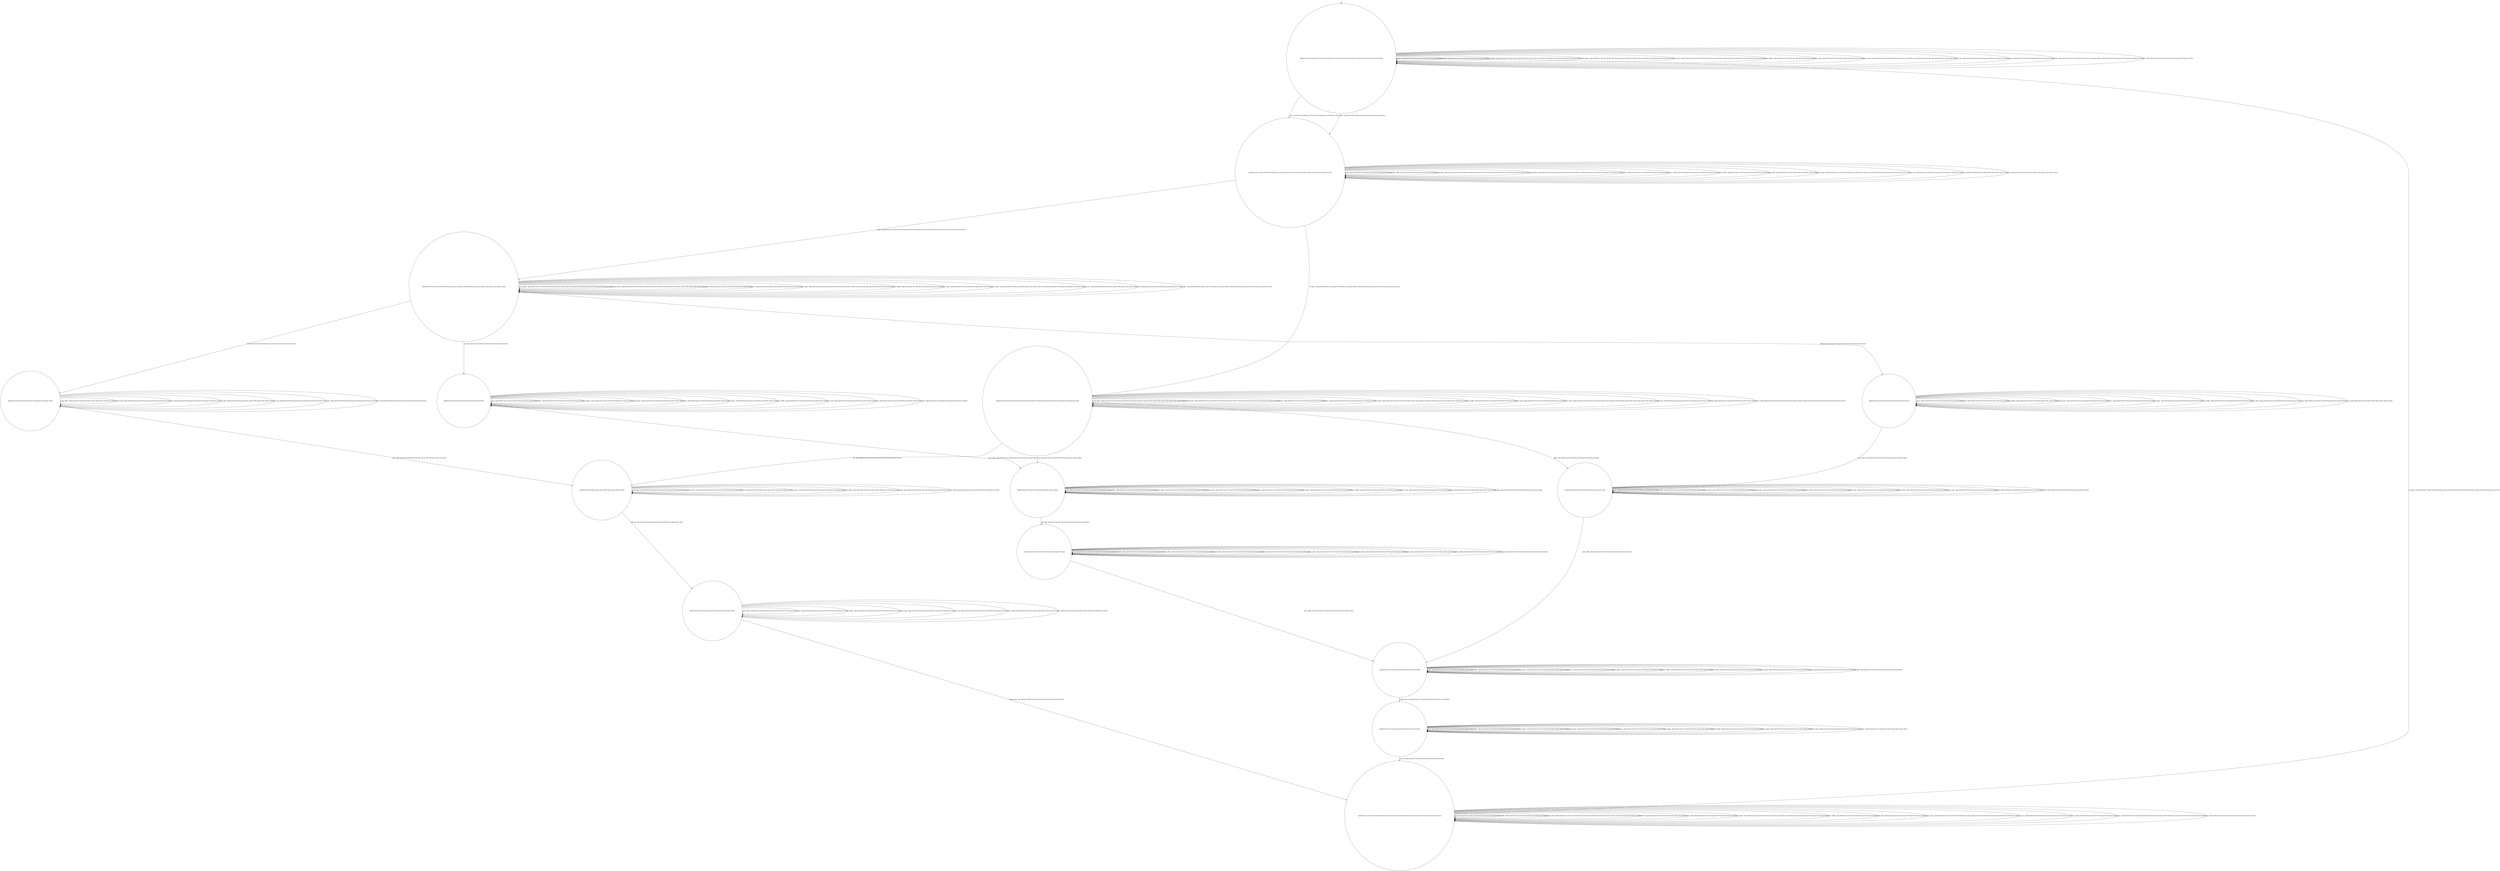 digraph g {
	edge [lblstyle="above, sloped"];
	s0 [shape="circle" label="0@[((EUR and TEA and not DOL and not TON and not CAP and not COF) or (EUR and COF and CAP and TON and not DOL and not TEA))]"];
	s1 [shape="circle" label="1@[((EUR and COF and CAP and TON and not DOL and not TEA) or (EUR and TEA and not DOL and not TON and not CAP and not COF))]"];
	s2 [shape="circle" label="2@[((EUR and COF and CAP and TON and not DOL and not TEA) or (EUR and TEA and not DOL and not TON and not CAP and not COF))]"];
	s3 [shape="circle" label="3@[((EUR and COF and CAP and TON and not DOL and not TEA) or (EUR and TEA and not DOL and not TON and not CAP and not COF))]"];
	s4 [shape="circle" label="4@[((EUR and TEA and not DOL and not TON and not CAP and not COF))]"];
	s5 [shape="circle" label="5@[((EUR and TEA and not DOL and not TON and not CAP and not COF))]"];
	s6 [shape="circle" label="6@[((EUR and TEA and not DOL and not TON and not CAP and not COF))]"];
	s7 [shape="circle" label="7@[((EUR and COF and CAP and TON and not DOL and not TEA) or (EUR and TEA and not DOL and not TON and not CAP and not COF))]"];
	s8 [shape="circle" label="8@[((EUR and COF and CAP and TON and not DOL and not TEA))]"];
	s9 [shape="circle" label="9@[((EUR and COF and CAP and TON and not DOL and not TEA))]"];
	s10 [shape="circle" label="10@[((EUR and COF and CAP and TON and not DOL and not TEA))]"];
	s11 [shape="circle" label="11@[((EUR and COF and CAP and TON and not DOL and not TEA))]"];
	s12 [shape="circle" label="12@[((EUR and COF and CAP and TON and not DOL and not TEA))]"];
	s13 [shape="circle" label="13@[((EUR and COF and CAP and TON and not DOL and not TEA))]"];
	s14 [shape="circle" label="14@[((EUR and COF and CAP and TON and not DOL and not TEA))]"];
	s0 -> s0 [label="cap / nok() [((EUR and COF and CAP and TON and not DOL and not TEA))]"];
	s0 -> s0 [label="coffee / nok() [((EUR and COF and CAP and TON and not DOL and not TEA))]"];
	s0 -> s0 [label="cup_taken / nok() [((EUR and COF and CAP and TON and not DOL and not TEA) or (EUR and TEA and not DOL and not TON and not CAP and not COF))]"];
	s0 -> s0 [label="display_done / nok() [((EUR and COF and CAP and TON and not DOL and not TEA) or (EUR and TEA and not DOL and not TON and not CAP and not COF))]"];
	s0 -> s1 [label="dollar / ok() [((EUR and COF and CAP and TON and not DOL and not TEA))]"];
	s0 -> s1 [label="euro / ok() [((EUR and TEA and not DOL and not TON and not CAP and not COF))]"];
	s0 -> s0 [label="no_sugar / nok() [((EUR and COF and CAP and TON and not DOL and not TEA) or (EUR and TEA and not DOL and not TON and not CAP and not COF))]"];
	s0 -> s0 [label="pour_coffee / nok() [((EUR and COF and CAP and TON and not DOL and not TEA))]"];
	s0 -> s0 [label="pour_milk / nok() [((EUR and COF and CAP and TON and not DOL and not TEA))]"];
	s0 -> s0 [label="pour_sugar / nok() [((EUR and COF and CAP and TON and not DOL and not TEA) or (EUR and TEA and not DOL and not TON and not CAP and not COF))]"];
	s0 -> s0 [label="pour_tea / nok() [((EUR and TEA and not DOL and not TON and not CAP and not COF))]"];
	s0 -> s0 [label="ring / nok() [((EUR and COF and CAP and TON and not DOL and not TEA))]"];
	s0 -> s0 [label="sugar / nok() [((EUR and COF and CAP and TON and not DOL and not TEA) or (EUR and TEA and not DOL and not TON and not CAP and not COF))]"];
	s0 -> s0 [label="tea / nok() [((EUR and TEA and not DOL and not TON and not CAP and not COF))]"];
	s1 -> s1 [label="cap / nok() [((EUR and COF and CAP and TON and not DOL and not TEA))]"];
	s1 -> s1 [label="coffee / nok() [((EUR and COF and CAP and TON and not DOL and not TEA))]"];
	s1 -> s1 [label="cup_taken / nok() [((EUR and COF and CAP and TON and not DOL and not TEA) or (EUR and TEA and not DOL and not TON and not CAP and not COF))]"];
	s1 -> s1 [label="display_done / nok() [((EUR and COF and CAP and TON and not DOL and not TEA) or (EUR and TEA and not DOL and not TON and not CAP and not COF))]"];
	s1 -> s1 [label="dollar / nok() [((EUR and COF and CAP and TON and not DOL and not TEA))]"];
	s1 -> s1 [label="euro / nok() [((EUR and TEA and not DOL and not TON and not CAP and not COF))]"];
	s1 -> s2 [label="no_sugar / ok() [((EUR and COF and CAP and TON and not DOL and not TEA) or (EUR and TEA and not DOL and not TON and not CAP and not COF))]"];
	s1 -> s1 [label="pour_coffee / nok() [((EUR and COF and CAP and TON and not DOL and not TEA))]"];
	s1 -> s1 [label="pour_milk / nok() [((EUR and COF and CAP and TON and not DOL and not TEA))]"];
	s1 -> s1 [label="pour_sugar / nok() [((EUR and COF and CAP and TON and not DOL and not TEA) or (EUR and TEA and not DOL and not TON and not CAP and not COF))]"];
	s1 -> s1 [label="pour_tea / nok() [((EUR and TEA and not DOL and not TON and not CAP and not COF))]"];
	s1 -> s1 [label="ring / nok() [((EUR and COF and CAP and TON and not DOL and not TEA))]"];
	s1 -> s3 [label="sugar / ok() [((EUR and COF and CAP and TON and not DOL and not TEA) or (EUR and TEA and not DOL and not TON and not CAP and not COF))]"];
	s1 -> s1 [label="tea / nok() [((EUR and TEA and not DOL and not TON and not CAP and not COF))]"];
	s2 -> s10 [label="cap / ok() [((EUR and COF and CAP and TON and not DOL and not TEA))]"];
	s2 -> s11 [label="coffee / ok() [((EUR and COF and CAP and TON and not DOL and not TEA))]"];
	s2 -> s2 [label="cup_taken / nok() [((EUR and COF and CAP and TON and not DOL and not TEA) or (EUR and TEA and not DOL and not TON and not CAP and not COF))]"];
	s2 -> s2 [label="display_done / nok() [((EUR and COF and CAP and TON and not DOL and not TEA) or (EUR and TEA and not DOL and not TON and not CAP and not COF))]"];
	s2 -> s2 [label="dollar / nok() [((EUR and COF and CAP and TON and not DOL and not TEA))]"];
	s2 -> s2 [label="euro / nok() [((EUR and TEA and not DOL and not TON and not CAP and not COF))]"];
	s2 -> s2 [label="no_sugar / nok() [((EUR and COF and CAP and TON and not DOL and not TEA) or (EUR and TEA and not DOL and not TON and not CAP and not COF))]"];
	s2 -> s2 [label="pour_coffee / nok() [((EUR and COF and CAP and TON and not DOL and not TEA))]"];
	s2 -> s2 [label="pour_milk / nok() [((EUR and COF and CAP and TON and not DOL and not TEA))]"];
	s2 -> s2 [label="pour_sugar / nok() [((EUR and COF and CAP and TON and not DOL and not TEA) or (EUR and TEA and not DOL and not TON and not CAP and not COF))]"];
	s2 -> s2 [label="pour_tea / nok() [((EUR and TEA and not DOL and not TON and not CAP and not COF))]"];
	s2 -> s2 [label="ring / nok() [((EUR and COF and CAP and TON and not DOL and not TEA))]"];
	s2 -> s2 [label="sugar / void() [((EUR and COF and CAP and TON and not DOL and not TEA) or (EUR and TEA and not DOL and not TON and not CAP and not COF))]"];
	s2 -> s5 [label="tea / ok() [((EUR and TEA and not DOL and not TON and not CAP and not COF))]"];
	s3 -> s8 [label="cap / ok() [((EUR and COF and CAP and TON and not DOL and not TEA))]"];
	s3 -> s9 [label="coffee / ok() [((EUR and COF and CAP and TON and not DOL and not TEA))]"];
	s3 -> s3 [label="cup_taken / nok() [((EUR and COF and CAP and TON and not DOL and not TEA) or (EUR and TEA and not DOL and not TON and not CAP and not COF))]"];
	s3 -> s3 [label="display_done / nok() [((EUR and COF and CAP and TON and not DOL and not TEA) or (EUR and TEA and not DOL and not TON and not CAP and not COF))]"];
	s3 -> s3 [label="dollar / nok() [((EUR and COF and CAP and TON and not DOL and not TEA))]"];
	s3 -> s3 [label="euro / nok() [((EUR and TEA and not DOL and not TON and not CAP and not COF))]"];
	s3 -> s3 [label="no_sugar / void() [((EUR and COF and CAP and TON and not DOL and not TEA) or (EUR and TEA and not DOL and not TON and not CAP and not COF))]"];
	s3 -> s3 [label="pour_coffee / nok() [((EUR and COF and CAP and TON and not DOL and not TEA))]"];
	s3 -> s3 [label="pour_milk / nok() [((EUR and COF and CAP and TON and not DOL and not TEA))]"];
	s3 -> s3 [label="pour_sugar / nok() [((EUR and COF and CAP and TON and not DOL and not TEA) or (EUR and TEA and not DOL and not TON and not CAP and not COF))]"];
	s3 -> s3 [label="pour_tea / nok() [((EUR and TEA and not DOL and not TON and not CAP and not COF))]"];
	s3 -> s3 [label="ring / nok() [((EUR and COF and CAP and TON and not DOL and not TEA))]"];
	s3 -> s3 [label="sugar / nok() [((EUR and COF and CAP and TON and not DOL and not TEA) or (EUR and TEA and not DOL and not TON and not CAP and not COF))]"];
	s3 -> s4 [label="tea / ok() [((EUR and TEA and not DOL and not TON and not CAP and not COF))]"];
	s4 -> s4 [label="cup_taken / nok() [((EUR and TEA and not DOL and not TON and not CAP and not COF))]"];
	s4 -> s4 [label="display_done / nok() [((EUR and TEA and not DOL and not TON and not CAP and not COF))]"];
	s4 -> s4 [label="euro / nok() [((EUR and TEA and not DOL and not TON and not CAP and not COF))]"];
	s4 -> s4 [label="no_sugar / nok() [((EUR and TEA and not DOL and not TON and not CAP and not COF))]"];
	s4 -> s5 [label="pour_sugar / ok() [((EUR and TEA and not DOL and not TON and not CAP and not COF))]"];
	s4 -> s4 [label="pour_tea / nok() [((EUR and TEA and not DOL and not TON and not CAP and not COF))]"];
	s4 -> s4 [label="sugar / nok() [((EUR and TEA and not DOL and not TON and not CAP and not COF))]"];
	s4 -> s4 [label="tea / nok() [((EUR and TEA and not DOL and not TON and not CAP and not COF))]"];
	s5 -> s5 [label="cup_taken / nok() [((EUR and TEA and not DOL and not TON and not CAP and not COF))]"];
	s5 -> s5 [label="display_done / nok() [((EUR and TEA and not DOL and not TON and not CAP and not COF))]"];
	s5 -> s5 [label="euro / nok() [((EUR and TEA and not DOL and not TON and not CAP and not COF))]"];
	s5 -> s5 [label="no_sugar / nok() [((EUR and TEA and not DOL and not TON and not CAP and not COF))]"];
	s5 -> s5 [label="pour_sugar / nok() [((EUR and TEA and not DOL and not TON and not CAP and not COF))]"];
	s5 -> s6 [label="pour_tea / ok() [((EUR and TEA and not DOL and not TON and not CAP and not COF))]"];
	s5 -> s5 [label="sugar / nok() [((EUR and TEA and not DOL and not TON and not CAP and not COF))]"];
	s5 -> s5 [label="tea / nok() [((EUR and TEA and not DOL and not TON and not CAP and not COF))]"];
	s6 -> s6 [label="cup_taken / nok() [((EUR and TEA and not DOL and not TON and not CAP and not COF))]"];
	s6 -> s7 [label="display_done / ok() [((EUR and TEA and not DOL and not TON and not CAP and not COF))]"];
	s6 -> s6 [label="euro / nok() [((EUR and TEA and not DOL and not TON and not CAP and not COF))]"];
	s6 -> s6 [label="no_sugar / nok() [((EUR and TEA and not DOL and not TON and not CAP and not COF))]"];
	s6 -> s6 [label="pour_sugar / nok() [((EUR and TEA and not DOL and not TON and not CAP and not COF))]"];
	s6 -> s6 [label="pour_tea / nok() [((EUR and TEA and not DOL and not TON and not CAP and not COF))]"];
	s6 -> s6 [label="sugar / nok() [((EUR and TEA and not DOL and not TON and not CAP and not COF))]"];
	s6 -> s6 [label="tea / nok() [((EUR and TEA and not DOL and not TON and not CAP and not COF))]"];
	s7 -> s7 [label="cap / nok() [((EUR and COF and CAP and TON and not DOL and not TEA))]"];
	s7 -> s7 [label="coffee / nok() [((EUR and COF and CAP and TON and not DOL and not TEA))]"];
	s7 -> s0 [label="cup_taken / ok() [((EUR and COF and CAP and TON and not DOL and not TEA) or (EUR and TEA and not DOL and not TON and not CAP and not COF))]"];
	s7 -> s7 [label="display_done / nok() [((EUR and COF and CAP and TON and not DOL and not TEA) or (EUR and TEA and not DOL and not TON and not CAP and not COF))]"];
	s7 -> s7 [label="dollar / nok() [((EUR and COF and CAP and TON and not DOL and not TEA))]"];
	s7 -> s7 [label="euro / nok() [((EUR and TEA and not DOL and not TON and not CAP and not COF))]"];
	s7 -> s7 [label="no_sugar / nok() [((EUR and COF and CAP and TON and not DOL and not TEA) or (EUR and TEA and not DOL and not TON and not CAP and not COF))]"];
	s7 -> s7 [label="pour_coffee / nok() [((EUR and COF and CAP and TON and not DOL and not TEA))]"];
	s7 -> s7 [label="pour_milk / nok() [((EUR and COF and CAP and TON and not DOL and not TEA))]"];
	s7 -> s7 [label="pour_sugar / nok() [((EUR and COF and CAP and TON and not DOL and not TEA) or (EUR and TEA and not DOL and not TON and not CAP and not COF))]"];
	s7 -> s7 [label="pour_tea / nok() [((EUR and TEA and not DOL and not TON and not CAP and not COF))]"];
	s7 -> s7 [label="ring / nok() [((EUR and COF and CAP and TON and not DOL and not TEA))]"];
	s7 -> s7 [label="sugar / nok() [((EUR and COF and CAP and TON and not DOL and not TEA) or (EUR and TEA and not DOL and not TON and not CAP and not COF))]"];
	s7 -> s7 [label="tea / nok() [((EUR and TEA and not DOL and not TON and not CAP and not COF))]"];
	s8 -> s8 [label="cap / nok() [((EUR and COF and CAP and TON and not DOL and not TEA))]"];
	s8 -> s8 [label="coffee / void() [((EUR and COF and CAP and TON and not DOL and not TEA))]"];
	s8 -> s8 [label="cup_taken / nok() [((EUR and COF and CAP and TON and not DOL and not TEA))]"];
	s8 -> s8 [label="display_done / nok() [((EUR and COF and CAP and TON and not DOL and not TEA))]"];
	s8 -> s8 [label="dollar / nok() [((EUR and COF and CAP and TON and not DOL and not TEA))]"];
	s8 -> s8 [label="no_sugar / nok() [((EUR and COF and CAP and TON and not DOL and not TEA))]"];
	s8 -> s8 [label="pour_coffee / nok() [((EUR and COF and CAP and TON and not DOL and not TEA))]"];
	s8 -> s8 [label="pour_milk / nok() [((EUR and COF and CAP and TON and not DOL and not TEA))]"];
	s8 -> s10 [label="pour_sugar / ok() [((EUR and COF and CAP and TON and not DOL and not TEA))]"];
	s8 -> s8 [label="ring / nok() [((EUR and COF and CAP and TON and not DOL and not TEA))]"];
	s8 -> s8 [label="sugar / nok() [((EUR and COF and CAP and TON and not DOL and not TEA))]"];
	s9 -> s9 [label="cap / void() [((EUR and COF and CAP and TON and not DOL and not TEA))]"];
	s9 -> s9 [label="coffee / nok() [((EUR and COF and CAP and TON and not DOL and not TEA))]"];
	s9 -> s9 [label="cup_taken / nok() [((EUR and COF and CAP and TON and not DOL and not TEA))]"];
	s9 -> s9 [label="display_done / nok() [((EUR and COF and CAP and TON and not DOL and not TEA))]"];
	s9 -> s9 [label="dollar / nok() [((EUR and COF and CAP and TON and not DOL and not TEA))]"];
	s9 -> s9 [label="no_sugar / nok() [((EUR and COF and CAP and TON and not DOL and not TEA))]"];
	s9 -> s9 [label="pour_coffee / nok() [((EUR and COF and CAP and TON and not DOL and not TEA))]"];
	s9 -> s9 [label="pour_milk / nok() [((EUR and COF and CAP and TON and not DOL and not TEA))]"];
	s9 -> s11 [label="pour_sugar / ok() [((EUR and COF and CAP and TON and not DOL and not TEA))]"];
	s9 -> s9 [label="ring / nok() [((EUR and COF and CAP and TON and not DOL and not TEA))]"];
	s9 -> s9 [label="sugar / nok() [((EUR and COF and CAP and TON and not DOL and not TEA))]"];
	s10 -> s10 [label="cap / nok() [((EUR and COF and CAP and TON and not DOL and not TEA))]"];
	s10 -> s10 [label="coffee / void() [((EUR and COF and CAP and TON and not DOL and not TEA))]"];
	s10 -> s10 [label="cup_taken / nok() [((EUR and COF and CAP and TON and not DOL and not TEA))]"];
	s10 -> s10 [label="display_done / nok() [((EUR and COF and CAP and TON and not DOL and not TEA))]"];
	s10 -> s10 [label="dollar / nok() [((EUR and COF and CAP and TON and not DOL and not TEA))]"];
	s10 -> s10 [label="no_sugar / nok() [((EUR and COF and CAP and TON and not DOL and not TEA))]"];
	s10 -> s10 [label="pour_coffee / nok() [((EUR and COF and CAP and TON and not DOL and not TEA))]"];
	s10 -> s13 [label="pour_milk / ok() [((EUR and COF and CAP and TON and not DOL and not TEA))]"];
	s10 -> s10 [label="pour_sugar / nok() [((EUR and COF and CAP and TON and not DOL and not TEA))]"];
	s10 -> s10 [label="ring / nok() [((EUR and COF and CAP and TON and not DOL and not TEA))]"];
	s10 -> s10 [label="sugar / nok() [((EUR and COF and CAP and TON and not DOL and not TEA))]"];
	s11 -> s11 [label="cap / void() [((EUR and COF and CAP and TON and not DOL and not TEA))]"];
	s11 -> s11 [label="coffee / nok() [((EUR and COF and CAP and TON and not DOL and not TEA))]"];
	s11 -> s11 [label="cup_taken / nok() [((EUR and COF and CAP and TON and not DOL and not TEA))]"];
	s11 -> s11 [label="display_done / nok() [((EUR and COF and CAP and TON and not DOL and not TEA))]"];
	s11 -> s11 [label="dollar / nok() [((EUR and COF and CAP and TON and not DOL and not TEA))]"];
	s11 -> s11 [label="no_sugar / nok() [((EUR and COF and CAP and TON and not DOL and not TEA))]"];
	s11 -> s12 [label="pour_coffee / ok() [((EUR and COF and CAP and TON and not DOL and not TEA))]"];
	s11 -> s11 [label="pour_milk / nok() [((EUR and COF and CAP and TON and not DOL and not TEA))]"];
	s11 -> s11 [label="pour_sugar / nok() [((EUR and COF and CAP and TON and not DOL and not TEA))]"];
	s11 -> s11 [label="ring / nok() [((EUR and COF and CAP and TON and not DOL and not TEA))]"];
	s11 -> s11 [label="sugar / nok() [((EUR and COF and CAP and TON and not DOL and not TEA))]"];
	s12 -> s12 [label="cap / nok() [((EUR and COF and CAP and TON and not DOL and not TEA))]"];
	s12 -> s12 [label="coffee / nok() [((EUR and COF and CAP and TON and not DOL and not TEA))]"];
	s12 -> s12 [label="cup_taken / nok() [((EUR and COF and CAP and TON and not DOL and not TEA))]"];
	s12 -> s14 [label="display_done / ok() [((EUR and COF and CAP and TON and not DOL and not TEA))]"];
	s12 -> s12 [label="dollar / nok() [((EUR and COF and CAP and TON and not DOL and not TEA))]"];
	s12 -> s12 [label="no_sugar / nok() [((EUR and COF and CAP and TON and not DOL and not TEA))]"];
	s12 -> s12 [label="pour_coffee / nok() [((EUR and COF and CAP and TON and not DOL and not TEA))]"];
	s12 -> s12 [label="pour_milk / nok() [((EUR and COF and CAP and TON and not DOL and not TEA))]"];
	s12 -> s12 [label="pour_sugar / nok() [((EUR and COF and CAP and TON and not DOL and not TEA))]"];
	s12 -> s12 [label="ring / nok() [((EUR and COF and CAP and TON and not DOL and not TEA))]"];
	s12 -> s12 [label="sugar / nok() [((EUR and COF and CAP and TON and not DOL and not TEA))]"];
	s13 -> s13 [label="cap / nok() [((EUR and COF and CAP and TON and not DOL and not TEA))]"];
	s13 -> s13 [label="coffee / nok() [((EUR and COF and CAP and TON and not DOL and not TEA))]"];
	s13 -> s13 [label="cup_taken / nok() [((EUR and COF and CAP and TON and not DOL and not TEA))]"];
	s13 -> s13 [label="display_done / nok() [((EUR and COF and CAP and TON and not DOL and not TEA))]"];
	s13 -> s13 [label="dollar / nok() [((EUR and COF and CAP and TON and not DOL and not TEA))]"];
	s13 -> s13 [label="no_sugar / nok() [((EUR and COF and CAP and TON and not DOL and not TEA))]"];
	s13 -> s12 [label="pour_coffee / ok() [((EUR and COF and CAP and TON and not DOL and not TEA))]"];
	s13 -> s13 [label="pour_milk / nok() [((EUR and COF and CAP and TON and not DOL and not TEA))]"];
	s13 -> s13 [label="pour_sugar / nok() [((EUR and COF and CAP and TON and not DOL and not TEA))]"];
	s13 -> s13 [label="ring / nok() [((EUR and COF and CAP and TON and not DOL and not TEA))]"];
	s13 -> s13 [label="sugar / nok() [((EUR and COF and CAP and TON and not DOL and not TEA))]"];
	s14 -> s14 [label="cap / nok() [((EUR and COF and CAP and TON and not DOL and not TEA))]"];
	s14 -> s14 [label="coffee / nok() [((EUR and COF and CAP and TON and not DOL and not TEA))]"];
	s14 -> s14 [label="cup_taken / nok() [((EUR and COF and CAP and TON and not DOL and not TEA))]"];
	s14 -> s14 [label="display_done / nok() [((EUR and COF and CAP and TON and not DOL and not TEA))]"];
	s14 -> s14 [label="dollar / nok() [((EUR and COF and CAP and TON and not DOL and not TEA))]"];
	s14 -> s14 [label="no_sugar / nok() [((EUR and COF and CAP and TON and not DOL and not TEA))]"];
	s14 -> s14 [label="pour_coffee / nok() [((EUR and COF and CAP and TON and not DOL and not TEA))]"];
	s14 -> s14 [label="pour_milk / nok() [((EUR and COF and CAP and TON and not DOL and not TEA))]"];
	s14 -> s14 [label="pour_sugar / nok() [((EUR and COF and CAP and TON and not DOL and not TEA))]"];
	s14 -> s7 [label="ring / ok() [((EUR and COF and CAP and TON and not DOL and not TEA))]"];
	s14 -> s14 [label="sugar / nok() [((EUR and COF and CAP and TON and not DOL and not TEA))]"];
	__start0 [label="" shape="none" width="0" height="0"];
	__start0 -> s0;
}